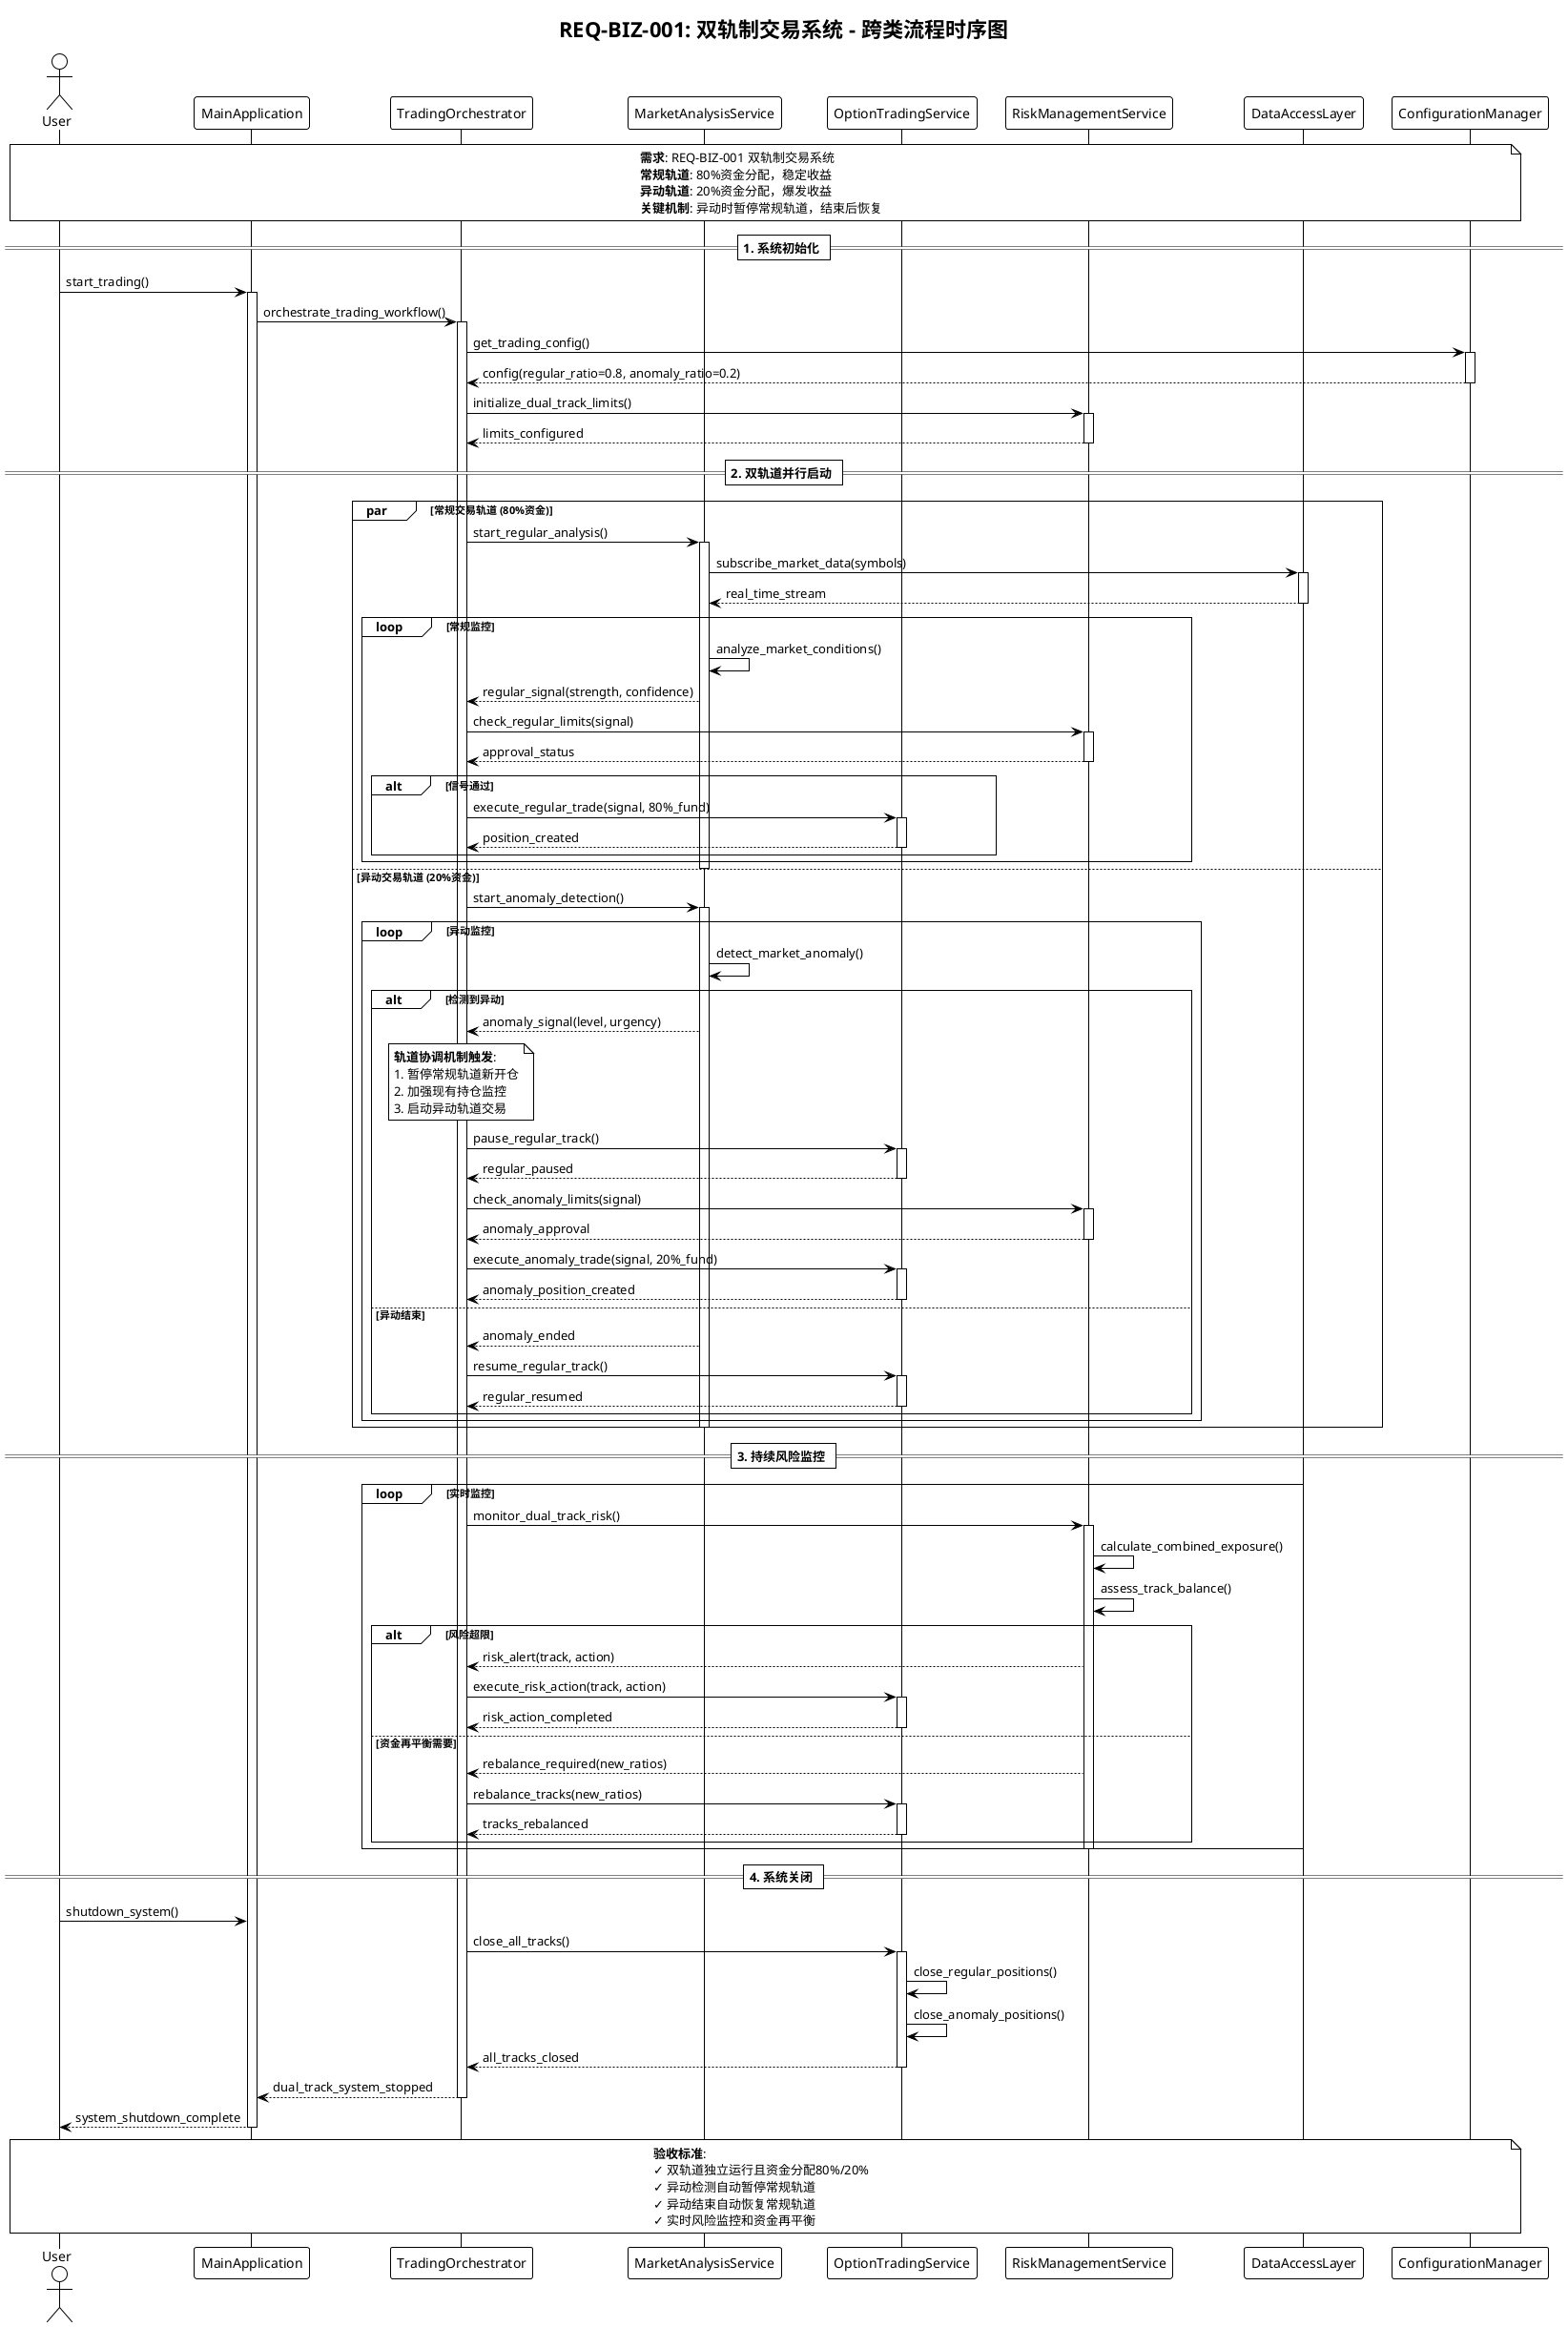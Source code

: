 @startuml REQ-BIZ-001 双轨制交易系统流程时序图
!theme plain

title REQ-BIZ-001: 双轨制交易系统 - 跨类流程时序图

actor User as U
participant "MainApplication" as MA
participant "TradingOrchestrator" as TO
participant "MarketAnalysisService" as MAS
participant "OptionTradingService" as OTS
participant "RiskManagementService" as RMS
participant "DataAccessLayer" as DAL
participant "ConfigurationManager" as CM

note over U, CM
  **需求**: REQ-BIZ-001 双轨制交易系统
  **常规轨道**: 80%资金分配，稳定收益
  **异动轨道**: 20%资金分配，爆发收益
  **关键机制**: 异动时暂停常规轨道，结束后恢复
end note

== 1. 系统初始化 ==

U -> MA: start_trading()
activate MA

MA -> TO: orchestrate_trading_workflow()
activate TO

TO -> CM: get_trading_config()
activate CM
CM --> TO: config(regular_ratio=0.8, anomaly_ratio=0.2)
deactivate CM

TO -> RMS: initialize_dual_track_limits()
activate RMS
RMS --> TO: limits_configured
deactivate RMS

== 2. 双轨道并行启动 ==

par 常规交易轨道 (80%资金)
    TO -> MAS: start_regular_analysis()
    activate MAS
    
    MAS -> DAL: subscribe_market_data(symbols)
    activate DAL
    DAL --> MAS: real_time_stream
    deactivate DAL
    
    loop 常规监控
        MAS -> MAS: analyze_market_conditions()
        MAS --> TO: regular_signal(strength, confidence)
        
        TO -> RMS: check_regular_limits(signal)
        activate RMS
        RMS --> TO: approval_status
        deactivate RMS
        
        alt 信号通过
            TO -> OTS: execute_regular_trade(signal, 80%_fund)
            activate OTS
            OTS --> TO: position_created
            deactivate OTS
        end
    end
    deactivate MAS

else 异动交易轨道 (20%资金)
    TO -> MAS: start_anomaly_detection()
    activate MAS
    
    loop 异动监控
        MAS -> MAS: detect_market_anomaly()
        
        alt 检测到异动
            MAS --> TO: anomaly_signal(level, urgency)
            
            note over TO
              **轨道协调机制触发**:
              1. 暂停常规轨道新开仓
              2. 加强现有持仓监控  
              3. 启动异动轨道交易
            end note
            
            TO -> OTS: pause_regular_track()
            activate OTS
            OTS --> TO: regular_paused
            deactivate OTS
            
            TO -> RMS: check_anomaly_limits(signal)
            activate RMS
            RMS --> TO: anomaly_approval
            deactivate RMS
            
            TO -> OTS: execute_anomaly_trade(signal, 20%_fund)
            activate OTS
            OTS --> TO: anomaly_position_created
            deactivate OTS
            
        else 异动结束
            MAS --> TO: anomaly_ended
            
            TO -> OTS: resume_regular_track()
            activate OTS
            OTS --> TO: regular_resumed
            deactivate OTS
        end
    end
    deactivate MAS
end

== 3. 持续风险监控 ==

loop 实时监控
    TO -> RMS: monitor_dual_track_risk()
    activate RMS
    
    RMS -> RMS: calculate_combined_exposure()
    RMS -> RMS: assess_track_balance()
    
    alt 风险超限
        RMS --> TO: risk_alert(track, action)
        
        TO -> OTS: execute_risk_action(track, action)
        activate OTS
        OTS --> TO: risk_action_completed
        deactivate OTS
        
    else 资金再平衡需要
        RMS --> TO: rebalance_required(new_ratios)
        
        TO -> OTS: rebalance_tracks(new_ratios)
        activate OTS
        OTS --> TO: tracks_rebalanced
        deactivate OTS
    end
    deactivate RMS
end

== 4. 系统关闭 ==

U -> MA: shutdown_system()

TO -> OTS: close_all_tracks()
activate OTS
OTS -> OTS: close_regular_positions()
OTS -> OTS: close_anomaly_positions()
OTS --> TO: all_tracks_closed
deactivate OTS

TO --> MA: dual_track_system_stopped
deactivate TO

MA --> U: system_shutdown_complete
deactivate MA

note over U, CM
  **验收标准**:
  ✓ 双轨道独立运行且资金分配80%/20%
  ✓ 异动检测自动暂停常规轨道
  ✓ 异动结束自动恢复常规轨道
  ✓ 实时风险监控和资金再平衡
end note

@enduml
